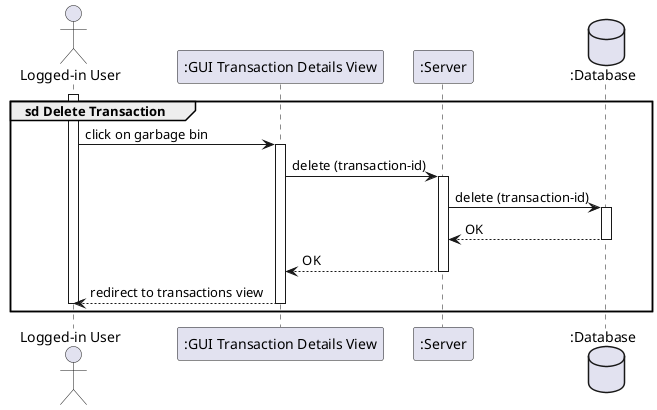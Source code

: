 @startuml

actor "Logged-in User" as user
participant ":GUI Transaction Details View" as gui
participant ":Server" as server
database ":Database" as database

group sd Delete Transaction
    activate user
    user -> gui++ : click on garbage bin
        gui -> server++ : delete (transaction-id)
            server -> database++ : delete (transaction-id)
            return OK
        return OK
    return redirect to transactions view
    deactivate user
end

@enduml